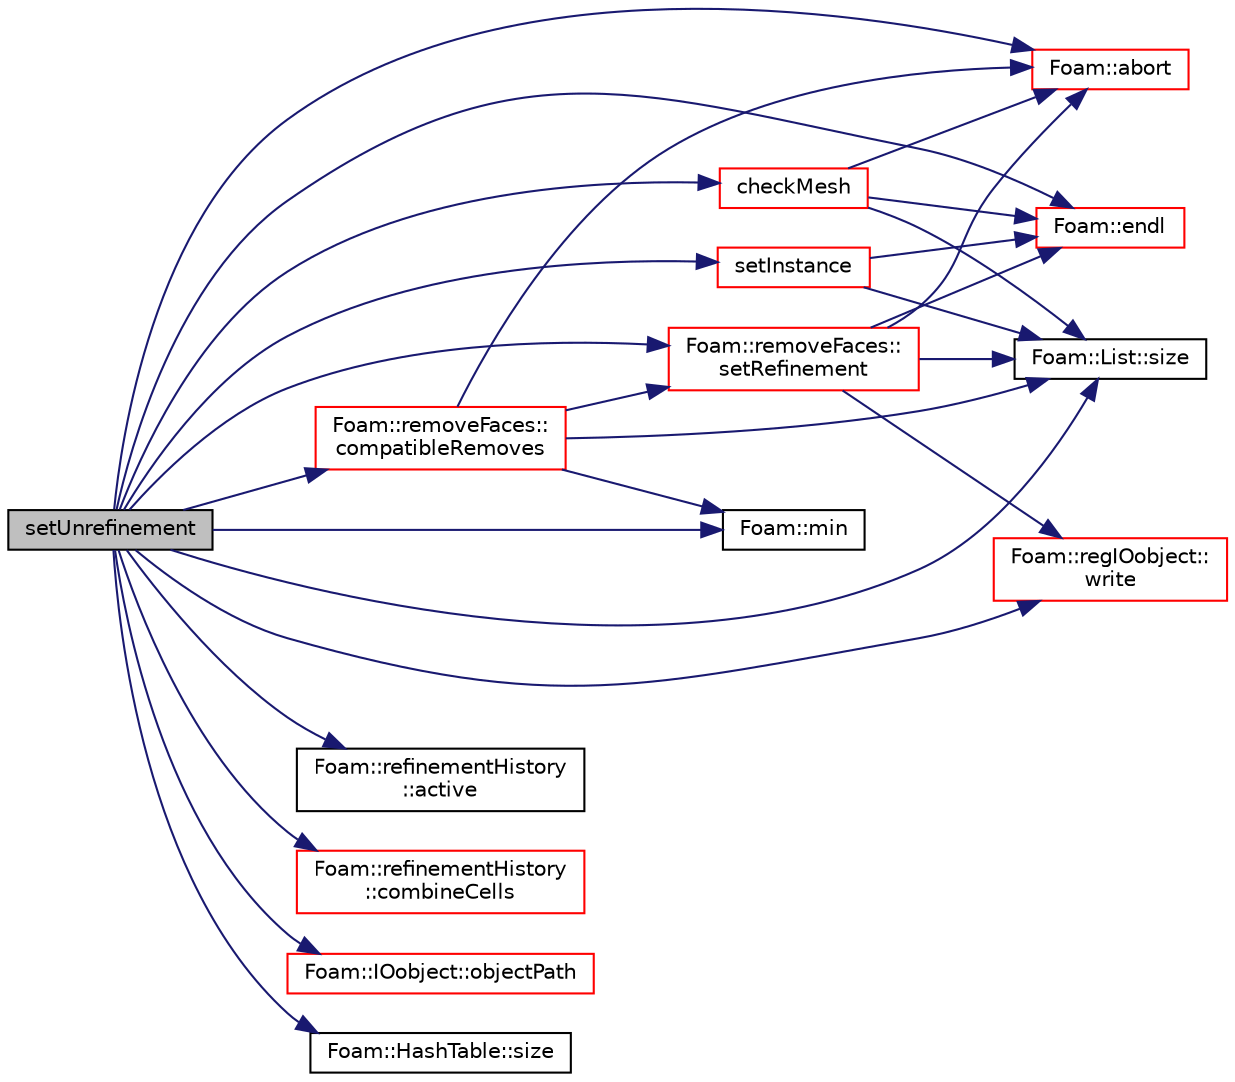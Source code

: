 digraph "setUnrefinement"
{
  bgcolor="transparent";
  edge [fontname="Helvetica",fontsize="10",labelfontname="Helvetica",labelfontsize="10"];
  node [fontname="Helvetica",fontsize="10",shape=record];
  rankdir="LR";
  Node1 [label="setUnrefinement",height=0.2,width=0.4,color="black", fillcolor="grey75", style="filled", fontcolor="black"];
  Node1 -> Node2 [color="midnightblue",fontsize="10",style="solid",fontname="Helvetica"];
  Node2 [label="Foam::abort",height=0.2,width=0.4,color="red",URL="$a10758.html#a447107a607d03e417307c203fa5fb44b"];
  Node1 -> Node3 [color="midnightblue",fontsize="10",style="solid",fontname="Helvetica"];
  Node3 [label="Foam::refinementHistory\l::active",height=0.2,width=0.4,color="black",URL="$a02119.html#a6fd1dc792a0b98e6530a7383d4ef3074",tooltip="Is there unrefinement history. Note that this will fall over if. "];
  Node1 -> Node4 [color="midnightblue",fontsize="10",style="solid",fontname="Helvetica"];
  Node4 [label="checkMesh",height=0.2,width=0.4,color="red",URL="$a01011.html#a5badd6bbc908d67458f21d4e61722ba6",tooltip="Debug: Check coupled mesh for correctness. "];
  Node4 -> Node2 [color="midnightblue",fontsize="10",style="solid",fontname="Helvetica"];
  Node4 -> Node5 [color="midnightblue",fontsize="10",style="solid",fontname="Helvetica"];
  Node5 [label="Foam::endl",height=0.2,width=0.4,color="red",URL="$a10758.html#a2db8fe02a0d3909e9351bb4275b23ce4",tooltip="Add newline and flush stream. "];
  Node4 -> Node6 [color="midnightblue",fontsize="10",style="solid",fontname="Helvetica"];
  Node6 [label="Foam::List::size",height=0.2,width=0.4,color="black",URL="$a01366.html#a8a5f6fa29bd4b500caf186f60245b384",tooltip="Override size to be inconsistent with allocated storage. "];
  Node1 -> Node7 [color="midnightblue",fontsize="10",style="solid",fontname="Helvetica"];
  Node7 [label="Foam::refinementHistory\l::combineCells",height=0.2,width=0.4,color="red",URL="$a02119.html#a30037f784aec0ddfbcb4143fbc737ca7",tooltip="Store combining 8 cells into master. "];
  Node1 -> Node8 [color="midnightblue",fontsize="10",style="solid",fontname="Helvetica"];
  Node8 [label="Foam::removeFaces::\lcompatibleRemoves",height=0.2,width=0.4,color="red",URL="$a02164.html#aac214519b851368745db188742f6aa62",tooltip="Find faces including those with cells which have the same mastercell. "];
  Node8 -> Node2 [color="midnightblue",fontsize="10",style="solid",fontname="Helvetica"];
  Node8 -> Node9 [color="midnightblue",fontsize="10",style="solid",fontname="Helvetica"];
  Node9 [label="Foam::min",height=0.2,width=0.4,color="black",URL="$a10758.html#a253e112ad2d56d96230ff39ea7f442dc"];
  Node8 -> Node6 [color="midnightblue",fontsize="10",style="solid",fontname="Helvetica"];
  Node8 -> Node10 [color="midnightblue",fontsize="10",style="solid",fontname="Helvetica"];
  Node10 [label="Foam::removeFaces::\lsetRefinement",height=0.2,width=0.4,color="red",URL="$a02164.html#ab93e03b88d5ddae1a2a9b101a73f01e6",tooltip="Play commands into polyTopoChange to remove faces. "];
  Node10 -> Node5 [color="midnightblue",fontsize="10",style="solid",fontname="Helvetica"];
  Node10 -> Node11 [color="midnightblue",fontsize="10",style="solid",fontname="Helvetica"];
  Node11 [label="Foam::regIOobject::\lwrite",height=0.2,width=0.4,color="red",URL="$a02152.html#a6e5faa425b059eeb55cd904755791076",tooltip="Write using setting from DB. "];
  Node10 -> Node2 [color="midnightblue",fontsize="10",style="solid",fontname="Helvetica"];
  Node10 -> Node6 [color="midnightblue",fontsize="10",style="solid",fontname="Helvetica"];
  Node1 -> Node5 [color="midnightblue",fontsize="10",style="solid",fontname="Helvetica"];
  Node1 -> Node9 [color="midnightblue",fontsize="10",style="solid",fontname="Helvetica"];
  Node1 -> Node12 [color="midnightblue",fontsize="10",style="solid",fontname="Helvetica"];
  Node12 [label="Foam::IOobject::objectPath",height=0.2,width=0.4,color="red",URL="$a01181.html#ae9ba7dea4e76406505be53e67a8b91f4",tooltip="Return complete path + object name. "];
  Node1 -> Node13 [color="midnightblue",fontsize="10",style="solid",fontname="Helvetica"];
  Node13 [label="setInstance",height=0.2,width=0.4,color="red",URL="$a01011.html#af44817e5a0340574e0dd5d2d863d75d1"];
  Node13 -> Node5 [color="midnightblue",fontsize="10",style="solid",fontname="Helvetica"];
  Node13 -> Node6 [color="midnightblue",fontsize="10",style="solid",fontname="Helvetica"];
  Node1 -> Node10 [color="midnightblue",fontsize="10",style="solid",fontname="Helvetica"];
  Node1 -> Node6 [color="midnightblue",fontsize="10",style="solid",fontname="Helvetica"];
  Node1 -> Node14 [color="midnightblue",fontsize="10",style="solid",fontname="Helvetica"];
  Node14 [label="Foam::HashTable::size",height=0.2,width=0.4,color="black",URL="$a00986.html#a723361dc2020160f5492e8fe2d09fa44",tooltip="Return number of elements in table. "];
  Node1 -> Node11 [color="midnightblue",fontsize="10",style="solid",fontname="Helvetica"];
}
